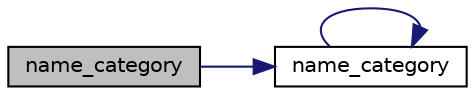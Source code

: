 digraph "name_category"
{
 // LATEX_PDF_SIZE
  edge [fontname="Helvetica",fontsize="10",labelfontname="Helvetica",labelfontsize="10"];
  node [fontname="Helvetica",fontsize="10",shape=record];
  rankdir="LR";
  Node1 [label="name_category",height=0.2,width=0.4,color="black", fillcolor="grey75", style="filled", fontcolor="black",tooltip=" "];
  Node1 -> Node2 [color="midnightblue",fontsize="10",style="solid",fontname="Helvetica"];
  Node2 [label="name_category",height=0.2,width=0.4,color="black", fillcolor="white", style="filled",URL="$category__functions_8c.html#a6153bd3eaddda059796faa9c53b9de5d",tooltip=" "];
  Node2 -> Node2 [color="midnightblue",fontsize="10",style="solid",fontname="Helvetica"];
}
